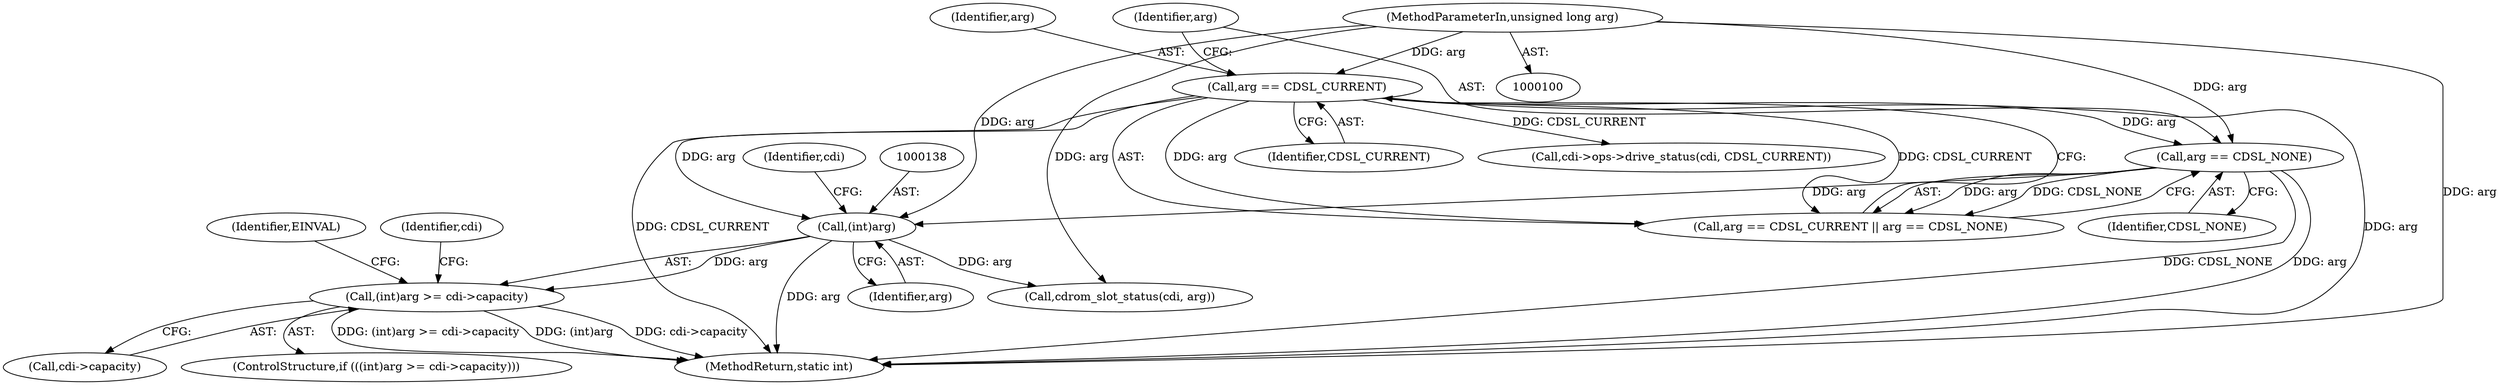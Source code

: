 digraph "0_linux_8f3fafc9c2f0ece10832c25f7ffcb07c97a32ad4@pointer" {
"1000136" [label="(Call,(int)arg >= cdi->capacity)"];
"1000137" [label="(Call,(int)arg)"];
"1000125" [label="(Call,arg == CDSL_CURRENT)"];
"1000102" [label="(MethodParameterIn,unsigned long arg)"];
"1000128" [label="(Call,arg == CDSL_NONE)"];
"1000124" [label="(Call,arg == CDSL_CURRENT || arg == CDSL_NONE)"];
"1000137" [label="(Call,(int)arg)"];
"1000128" [label="(Call,arg == CDSL_NONE)"];
"1000150" [label="(MethodReturn,static int)"];
"1000141" [label="(Identifier,cdi)"];
"1000125" [label="(Call,arg == CDSL_CURRENT)"];
"1000140" [label="(Call,cdi->capacity)"];
"1000129" [label="(Identifier,arg)"];
"1000145" [label="(Identifier,EINVAL)"];
"1000127" [label="(Identifier,CDSL_CURRENT)"];
"1000126" [label="(Identifier,arg)"];
"1000130" [label="(Identifier,CDSL_NONE)"];
"1000135" [label="(ControlStructure,if (((int)arg >= cdi->capacity)))"];
"1000139" [label="(Identifier,arg)"];
"1000148" [label="(Identifier,cdi)"];
"1000102" [label="(MethodParameterIn,unsigned long arg)"];
"1000132" [label="(Call,cdi->ops->drive_status(cdi, CDSL_CURRENT))"];
"1000147" [label="(Call,cdrom_slot_status(cdi, arg))"];
"1000136" [label="(Call,(int)arg >= cdi->capacity)"];
"1000136" -> "1000135"  [label="AST: "];
"1000136" -> "1000140"  [label="CFG: "];
"1000137" -> "1000136"  [label="AST: "];
"1000140" -> "1000136"  [label="AST: "];
"1000145" -> "1000136"  [label="CFG: "];
"1000148" -> "1000136"  [label="CFG: "];
"1000136" -> "1000150"  [label="DDG: cdi->capacity"];
"1000136" -> "1000150"  [label="DDG: (int)arg >= cdi->capacity"];
"1000136" -> "1000150"  [label="DDG: (int)arg"];
"1000137" -> "1000136"  [label="DDG: arg"];
"1000137" -> "1000139"  [label="CFG: "];
"1000138" -> "1000137"  [label="AST: "];
"1000139" -> "1000137"  [label="AST: "];
"1000141" -> "1000137"  [label="CFG: "];
"1000137" -> "1000150"  [label="DDG: arg"];
"1000125" -> "1000137"  [label="DDG: arg"];
"1000128" -> "1000137"  [label="DDG: arg"];
"1000102" -> "1000137"  [label="DDG: arg"];
"1000137" -> "1000147"  [label="DDG: arg"];
"1000125" -> "1000124"  [label="AST: "];
"1000125" -> "1000127"  [label="CFG: "];
"1000126" -> "1000125"  [label="AST: "];
"1000127" -> "1000125"  [label="AST: "];
"1000129" -> "1000125"  [label="CFG: "];
"1000124" -> "1000125"  [label="CFG: "];
"1000125" -> "1000150"  [label="DDG: CDSL_CURRENT"];
"1000125" -> "1000150"  [label="DDG: arg"];
"1000125" -> "1000124"  [label="DDG: arg"];
"1000125" -> "1000124"  [label="DDG: CDSL_CURRENT"];
"1000102" -> "1000125"  [label="DDG: arg"];
"1000125" -> "1000128"  [label="DDG: arg"];
"1000125" -> "1000132"  [label="DDG: CDSL_CURRENT"];
"1000102" -> "1000100"  [label="AST: "];
"1000102" -> "1000150"  [label="DDG: arg"];
"1000102" -> "1000128"  [label="DDG: arg"];
"1000102" -> "1000147"  [label="DDG: arg"];
"1000128" -> "1000124"  [label="AST: "];
"1000128" -> "1000130"  [label="CFG: "];
"1000129" -> "1000128"  [label="AST: "];
"1000130" -> "1000128"  [label="AST: "];
"1000124" -> "1000128"  [label="CFG: "];
"1000128" -> "1000150"  [label="DDG: CDSL_NONE"];
"1000128" -> "1000150"  [label="DDG: arg"];
"1000128" -> "1000124"  [label="DDG: arg"];
"1000128" -> "1000124"  [label="DDG: CDSL_NONE"];
}
